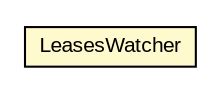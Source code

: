 #!/usr/local/bin/dot
#
# Class diagram 
# Generated by UMLGraph version 5.3 (http://www.umlgraph.org/)
#

digraph G {
	edge [fontname="arial",fontsize=10,labelfontname="arial",labelfontsize=10];
	node [fontname="arial",fontsize=10,shape=plaintext];
	nodesep=0.25;
	ranksep=0.5;
	// context.arch.discoverer.lease.LeasesWatcher
	c54091 [label=<<table title="context.arch.discoverer.lease.LeasesWatcher" border="0" cellborder="1" cellspacing="0" cellpadding="2" port="p" bgcolor="lemonChiffon" href="./LeasesWatcher.html">
		<tr><td><table border="0" cellspacing="0" cellpadding="1">
<tr><td align="center" balign="center"> LeasesWatcher </td></tr>
		</table></td></tr>
		</table>>, fontname="arial", fontcolor="black", fontsize=10.0];
}

